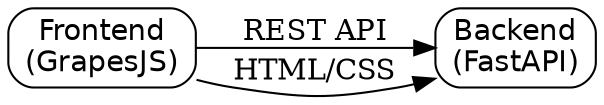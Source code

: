 digraph G {
  rankdir=LR;
  node [shape=box, style=rounded, fontname="Helvetica"];
  Frontend [label="Frontend\n(GrapesJS)"];
  Backend [label="Backend\n(FastAPI)"];
  Frontend -> Backend [label="REST API"];
  Backend -> Frontend [label="HTML/CSS" dir=back];
}
